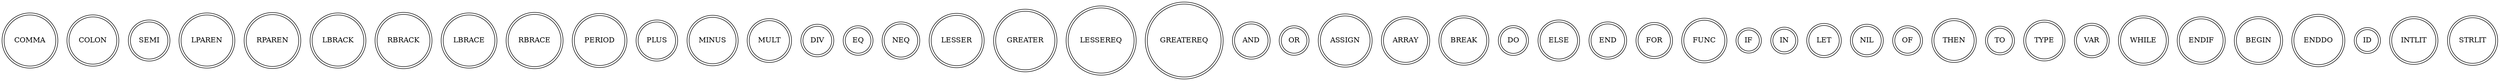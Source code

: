 digraph tiger {

	//	token types
	node [shape=doublecircle];
	COMMA
	COLON
	SEMI
	LPAREN
	RPAREN
	LBRACK
	RBRACK
	LBRACE
	RBRACE
	PERIOD
	PLUS
	MINUS
	MULT
	DIV
	EQ
	NEQ
	LESSER
	GREATER
	LESSEREQ
	GREATEREQ
	AND
	OR
	ASSIGN

	ARRAY
	BREAK
	DO
	ELSE
	END
	FOR
	FUNC
	IF
	IN
	LET
	NIL
	OF
	THEN
	TO
	TYPE
	VAR
	WHILE
	ENDIF
	BEGIN
	END
	ENDDO

	ID
	INTLIT
	STRLIT
}